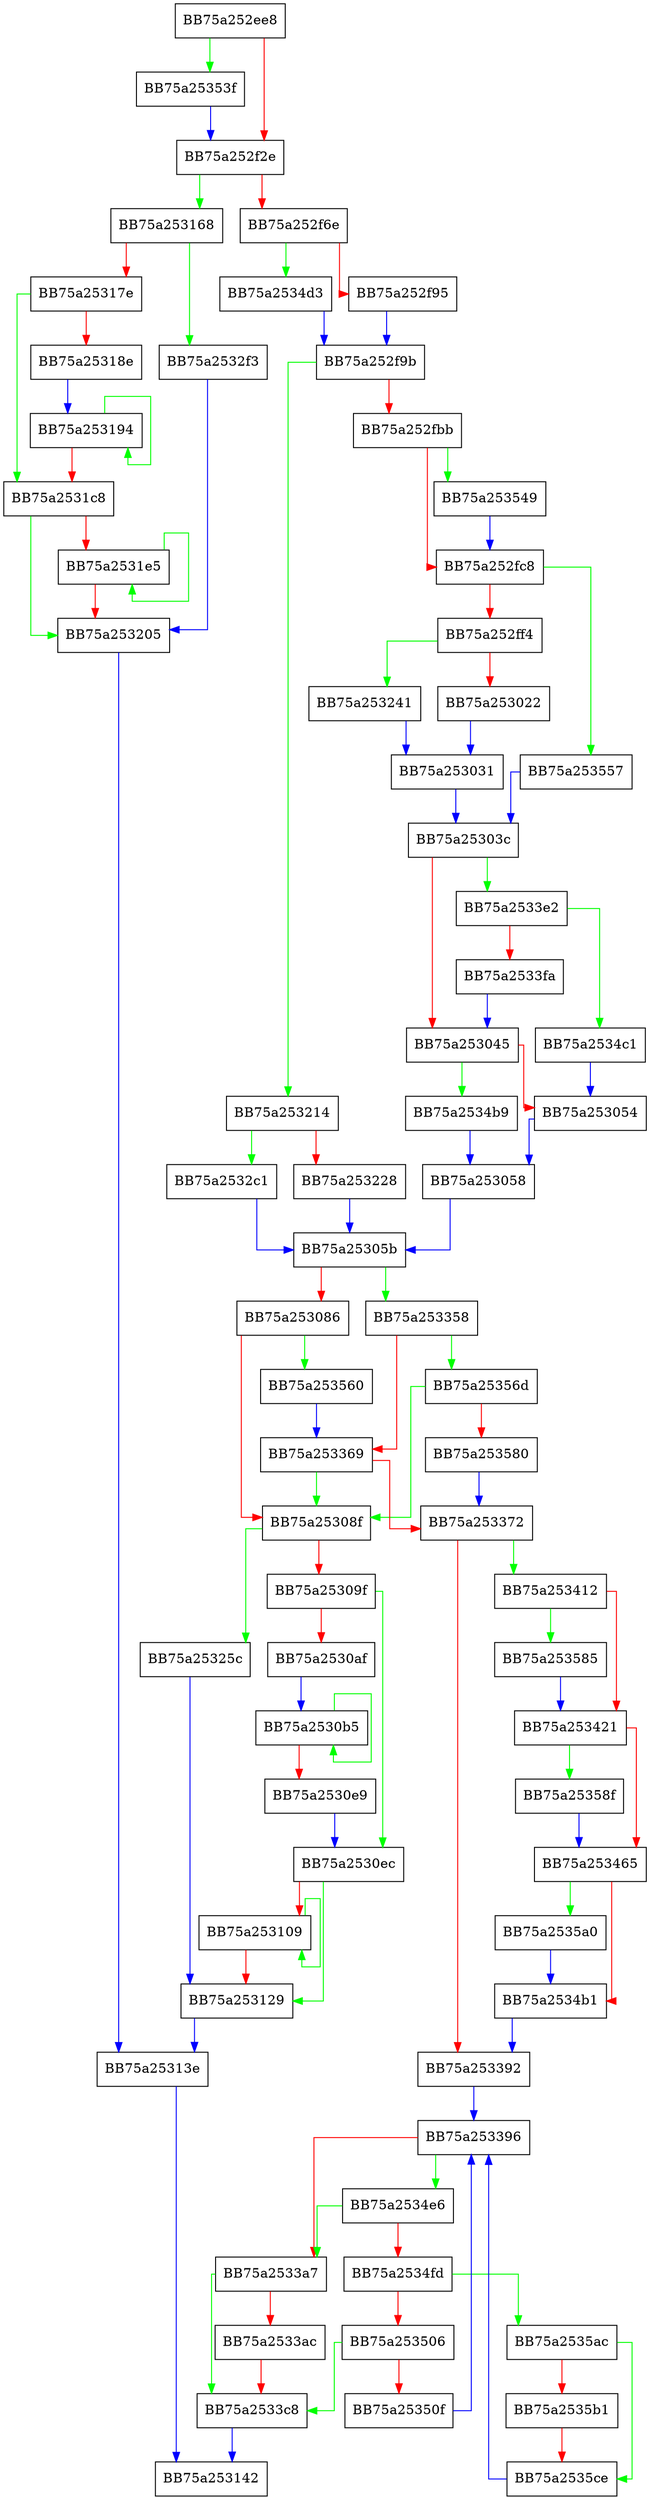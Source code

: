 digraph AddToken {
  node [shape="box"];
  graph [splines=ortho];
  BB75a252ee8 -> BB75a25353f [color="green"];
  BB75a252ee8 -> BB75a252f2e [color="red"];
  BB75a252f2e -> BB75a253168 [color="green"];
  BB75a252f2e -> BB75a252f6e [color="red"];
  BB75a252f6e -> BB75a2534d3 [color="green"];
  BB75a252f6e -> BB75a252f95 [color="red"];
  BB75a252f95 -> BB75a252f9b [color="blue"];
  BB75a252f9b -> BB75a253214 [color="green"];
  BB75a252f9b -> BB75a252fbb [color="red"];
  BB75a252fbb -> BB75a253549 [color="green"];
  BB75a252fbb -> BB75a252fc8 [color="red"];
  BB75a252fc8 -> BB75a253557 [color="green"];
  BB75a252fc8 -> BB75a252ff4 [color="red"];
  BB75a252ff4 -> BB75a253241 [color="green"];
  BB75a252ff4 -> BB75a253022 [color="red"];
  BB75a253022 -> BB75a253031 [color="blue"];
  BB75a253031 -> BB75a25303c [color="blue"];
  BB75a25303c -> BB75a2533e2 [color="green"];
  BB75a25303c -> BB75a253045 [color="red"];
  BB75a253045 -> BB75a2534b9 [color="green"];
  BB75a253045 -> BB75a253054 [color="red"];
  BB75a253054 -> BB75a253058 [color="blue"];
  BB75a253058 -> BB75a25305b [color="blue"];
  BB75a25305b -> BB75a253358 [color="green"];
  BB75a25305b -> BB75a253086 [color="red"];
  BB75a253086 -> BB75a253560 [color="green"];
  BB75a253086 -> BB75a25308f [color="red"];
  BB75a25308f -> BB75a25325c [color="green"];
  BB75a25308f -> BB75a25309f [color="red"];
  BB75a25309f -> BB75a2530ec [color="green"];
  BB75a25309f -> BB75a2530af [color="red"];
  BB75a2530af -> BB75a2530b5 [color="blue"];
  BB75a2530b5 -> BB75a2530b5 [color="green"];
  BB75a2530b5 -> BB75a2530e9 [color="red"];
  BB75a2530e9 -> BB75a2530ec [color="blue"];
  BB75a2530ec -> BB75a253129 [color="green"];
  BB75a2530ec -> BB75a253109 [color="red"];
  BB75a253109 -> BB75a253109 [color="green"];
  BB75a253109 -> BB75a253129 [color="red"];
  BB75a253129 -> BB75a25313e [color="blue"];
  BB75a25313e -> BB75a253142 [color="blue"];
  BB75a253168 -> BB75a2532f3 [color="green"];
  BB75a253168 -> BB75a25317e [color="red"];
  BB75a25317e -> BB75a2531c8 [color="green"];
  BB75a25317e -> BB75a25318e [color="red"];
  BB75a25318e -> BB75a253194 [color="blue"];
  BB75a253194 -> BB75a253194 [color="green"];
  BB75a253194 -> BB75a2531c8 [color="red"];
  BB75a2531c8 -> BB75a253205 [color="green"];
  BB75a2531c8 -> BB75a2531e5 [color="red"];
  BB75a2531e5 -> BB75a2531e5 [color="green"];
  BB75a2531e5 -> BB75a253205 [color="red"];
  BB75a253205 -> BB75a25313e [color="blue"];
  BB75a253214 -> BB75a2532c1 [color="green"];
  BB75a253214 -> BB75a253228 [color="red"];
  BB75a253228 -> BB75a25305b [color="blue"];
  BB75a253241 -> BB75a253031 [color="blue"];
  BB75a25325c -> BB75a253129 [color="blue"];
  BB75a2532c1 -> BB75a25305b [color="blue"];
  BB75a2532f3 -> BB75a253205 [color="blue"];
  BB75a253358 -> BB75a25356d [color="green"];
  BB75a253358 -> BB75a253369 [color="red"];
  BB75a253369 -> BB75a25308f [color="green"];
  BB75a253369 -> BB75a253372 [color="red"];
  BB75a253372 -> BB75a253412 [color="green"];
  BB75a253372 -> BB75a253392 [color="red"];
  BB75a253392 -> BB75a253396 [color="blue"];
  BB75a253396 -> BB75a2534e6 [color="green"];
  BB75a253396 -> BB75a2533a7 [color="red"];
  BB75a2533a7 -> BB75a2533c8 [color="green"];
  BB75a2533a7 -> BB75a2533ac [color="red"];
  BB75a2533ac -> BB75a2533c8 [color="red"];
  BB75a2533c8 -> BB75a253142 [color="blue"];
  BB75a2533e2 -> BB75a2534c1 [color="green"];
  BB75a2533e2 -> BB75a2533fa [color="red"];
  BB75a2533fa -> BB75a253045 [color="blue"];
  BB75a253412 -> BB75a253585 [color="green"];
  BB75a253412 -> BB75a253421 [color="red"];
  BB75a253421 -> BB75a25358f [color="green"];
  BB75a253421 -> BB75a253465 [color="red"];
  BB75a253465 -> BB75a2535a0 [color="green"];
  BB75a253465 -> BB75a2534b1 [color="red"];
  BB75a2534b1 -> BB75a253392 [color="blue"];
  BB75a2534b9 -> BB75a253058 [color="blue"];
  BB75a2534c1 -> BB75a253054 [color="blue"];
  BB75a2534d3 -> BB75a252f9b [color="blue"];
  BB75a2534e6 -> BB75a2533a7 [color="green"];
  BB75a2534e6 -> BB75a2534fd [color="red"];
  BB75a2534fd -> BB75a2535ac [color="green"];
  BB75a2534fd -> BB75a253506 [color="red"];
  BB75a253506 -> BB75a2533c8 [color="green"];
  BB75a253506 -> BB75a25350f [color="red"];
  BB75a25350f -> BB75a253396 [color="blue"];
  BB75a25353f -> BB75a252f2e [color="blue"];
  BB75a253549 -> BB75a252fc8 [color="blue"];
  BB75a253557 -> BB75a25303c [color="blue"];
  BB75a253560 -> BB75a253369 [color="blue"];
  BB75a25356d -> BB75a25308f [color="green"];
  BB75a25356d -> BB75a253580 [color="red"];
  BB75a253580 -> BB75a253372 [color="blue"];
  BB75a253585 -> BB75a253421 [color="blue"];
  BB75a25358f -> BB75a253465 [color="blue"];
  BB75a2535a0 -> BB75a2534b1 [color="blue"];
  BB75a2535ac -> BB75a2535ce [color="green"];
  BB75a2535ac -> BB75a2535b1 [color="red"];
  BB75a2535b1 -> BB75a2535ce [color="red"];
  BB75a2535ce -> BB75a253396 [color="blue"];
}